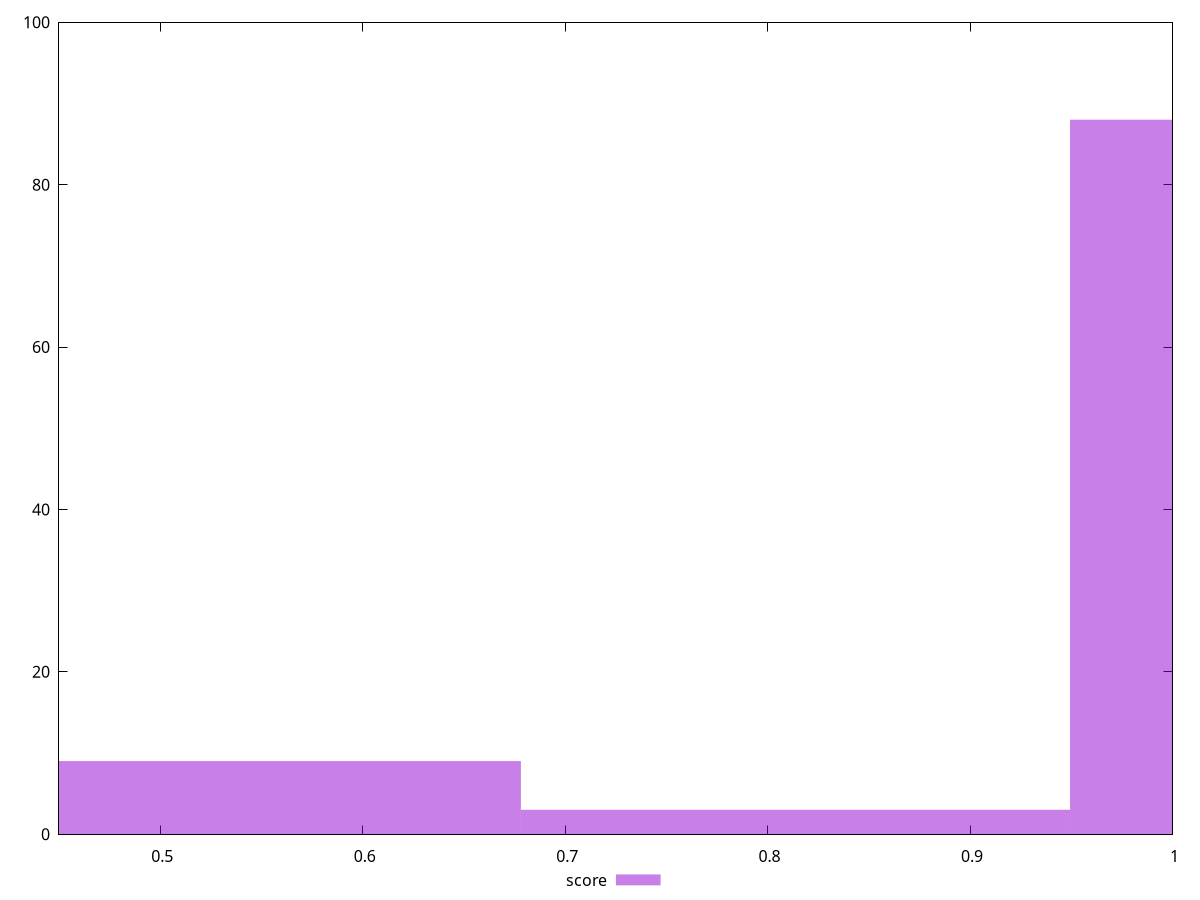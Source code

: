 reset

$score <<EOF
1.085026639446758 88
0.8137699795850686 3
0.542513319723379 9
EOF

set key outside below
set boxwidth 0.2712566598616895
set xrange [0.45:1]
set yrange [0:100]
set trange [0:100]
set style fill transparent solid 0.5 noborder
set terminal svg size 640, 490 enhanced background rgb 'white'
set output "reports/report_00028_2021-02-24T12-49-42.674Z/first-cpu-idle/samples/card/score/histogram.svg"

plot $score title "score" with boxes

reset
